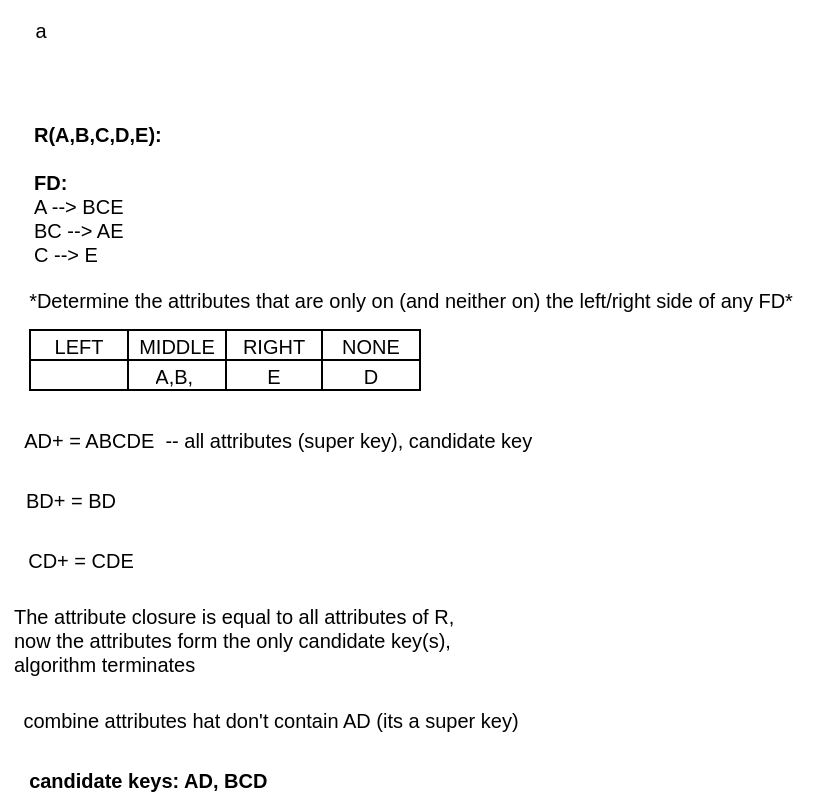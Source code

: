 <mxfile version="20.3.7" type="github">
  <diagram id="5FsEK9WS1CDFVUI4V21R" name="Page-1">
    <mxGraphModel dx="982" dy="534" grid="1" gridSize="10" guides="1" tooltips="1" connect="1" arrows="1" fold="1" page="1" pageScale="1" pageWidth="850" pageHeight="1100" math="0" shadow="0">
      <root>
        <mxCell id="0" />
        <mxCell id="1" parent="0" />
        <mxCell id="W_vkIJsy8VazSnW6N2xH-2" value="&lt;font style=&quot;font-size: 10px;&quot;&gt;a&lt;/font&gt;" style="text;html=1;align=center;verticalAlign=middle;resizable=0;points=[];autosize=1;strokeColor=none;fillColor=none;fontSize=10;" vertex="1" parent="1">
          <mxGeometry x="5" y="15" width="30" height="30" as="geometry" />
        </mxCell>
        <mxCell id="W_vkIJsy8VazSnW6N2xH-3" value="&lt;b style=&quot;font-size: 10px;&quot;&gt;R(A,B,C,D,E):&lt;/b&gt;&lt;br style=&quot;font-size: 10px;&quot;&gt;&lt;br style=&quot;font-size: 10px;&quot;&gt;&lt;b style=&quot;font-size: 10px;&quot;&gt;FD:&amp;nbsp;&lt;br style=&quot;font-size: 10px;&quot;&gt;&lt;/b&gt;A --&amp;gt; BCE&lt;br style=&quot;font-size: 10px;&quot;&gt;BC --&amp;gt; AE&lt;br style=&quot;font-size: 10px;&quot;&gt;C --&amp;gt; E" style="text;whiteSpace=wrap;html=1;fontSize=10;" vertex="1" parent="1">
          <mxGeometry x="15" y="70" width="100" height="40" as="geometry" />
        </mxCell>
        <mxCell id="W_vkIJsy8VazSnW6N2xH-8" value="" style="shape=table;html=1;whiteSpace=wrap;startSize=0;container=1;collapsible=0;childLayout=tableLayout;fontSize=10;" vertex="1" parent="1">
          <mxGeometry x="15" y="180" width="195" height="30" as="geometry" />
        </mxCell>
        <mxCell id="W_vkIJsy8VazSnW6N2xH-9" value="" style="shape=tableRow;horizontal=0;startSize=0;swimlaneHead=0;swimlaneBody=0;top=0;left=0;bottom=0;right=0;collapsible=0;dropTarget=0;fillColor=none;points=[[0,0.5],[1,0.5]];portConstraint=eastwest;fontSize=10;" vertex="1" parent="W_vkIJsy8VazSnW6N2xH-8">
          <mxGeometry width="195" height="15" as="geometry" />
        </mxCell>
        <mxCell id="W_vkIJsy8VazSnW6N2xH-10" value="LEFT" style="shape=partialRectangle;html=1;whiteSpace=wrap;connectable=0;fillColor=none;top=0;left=0;bottom=0;right=0;overflow=hidden;fontSize=10;" vertex="1" parent="W_vkIJsy8VazSnW6N2xH-9">
          <mxGeometry width="49" height="15" as="geometry">
            <mxRectangle width="49" height="15" as="alternateBounds" />
          </mxGeometry>
        </mxCell>
        <mxCell id="W_vkIJsy8VazSnW6N2xH-11" value="MIDDLE" style="shape=partialRectangle;html=1;whiteSpace=wrap;connectable=0;fillColor=none;top=0;left=0;bottom=0;right=0;overflow=hidden;fontSize=10;" vertex="1" parent="W_vkIJsy8VazSnW6N2xH-9">
          <mxGeometry x="49" width="49" height="15" as="geometry">
            <mxRectangle width="49" height="15" as="alternateBounds" />
          </mxGeometry>
        </mxCell>
        <mxCell id="W_vkIJsy8VazSnW6N2xH-12" value="RIGHT" style="shape=partialRectangle;html=1;whiteSpace=wrap;connectable=0;fillColor=none;top=0;left=0;bottom=0;right=0;overflow=hidden;fontSize=10;" vertex="1" parent="W_vkIJsy8VazSnW6N2xH-9">
          <mxGeometry x="98" width="48" height="15" as="geometry">
            <mxRectangle width="48" height="15" as="alternateBounds" />
          </mxGeometry>
        </mxCell>
        <mxCell id="W_vkIJsy8VazSnW6N2xH-22" value="NONE" style="shape=partialRectangle;html=1;whiteSpace=wrap;connectable=0;fillColor=none;top=0;left=0;bottom=0;right=0;overflow=hidden;fontSize=10;" vertex="1" parent="W_vkIJsy8VazSnW6N2xH-9">
          <mxGeometry x="146" width="49" height="15" as="geometry">
            <mxRectangle width="49" height="15" as="alternateBounds" />
          </mxGeometry>
        </mxCell>
        <mxCell id="W_vkIJsy8VazSnW6N2xH-13" value="" style="shape=tableRow;horizontal=0;startSize=0;swimlaneHead=0;swimlaneBody=0;top=0;left=0;bottom=0;right=0;collapsible=0;dropTarget=0;fillColor=none;points=[[0,0.5],[1,0.5]];portConstraint=eastwest;fontSize=10;" vertex="1" parent="W_vkIJsy8VazSnW6N2xH-8">
          <mxGeometry y="15" width="195" height="15" as="geometry" />
        </mxCell>
        <mxCell id="W_vkIJsy8VazSnW6N2xH-14" value="" style="shape=partialRectangle;html=1;whiteSpace=wrap;connectable=0;fillColor=none;top=0;left=0;bottom=0;right=0;overflow=hidden;fontSize=10;" vertex="1" parent="W_vkIJsy8VazSnW6N2xH-13">
          <mxGeometry width="49" height="15" as="geometry">
            <mxRectangle width="49" height="15" as="alternateBounds" />
          </mxGeometry>
        </mxCell>
        <mxCell id="W_vkIJsy8VazSnW6N2xH-15" value="A,B,&lt;span style=&quot;white-space: pre; font-size: 10px;&quot;&gt;	&lt;/span&gt;" style="shape=partialRectangle;html=1;whiteSpace=wrap;connectable=0;fillColor=none;top=0;left=0;bottom=0;right=0;overflow=hidden;fontSize=10;" vertex="1" parent="W_vkIJsy8VazSnW6N2xH-13">
          <mxGeometry x="49" width="49" height="15" as="geometry">
            <mxRectangle width="49" height="15" as="alternateBounds" />
          </mxGeometry>
        </mxCell>
        <mxCell id="W_vkIJsy8VazSnW6N2xH-16" value="E" style="shape=partialRectangle;html=1;whiteSpace=wrap;connectable=0;fillColor=none;top=0;left=0;bottom=0;right=0;overflow=hidden;fontSize=10;" vertex="1" parent="W_vkIJsy8VazSnW6N2xH-13">
          <mxGeometry x="98" width="48" height="15" as="geometry">
            <mxRectangle width="48" height="15" as="alternateBounds" />
          </mxGeometry>
        </mxCell>
        <mxCell id="W_vkIJsy8VazSnW6N2xH-23" value="D" style="shape=partialRectangle;html=1;whiteSpace=wrap;connectable=0;fillColor=none;top=0;left=0;bottom=0;right=0;overflow=hidden;fontSize=10;" vertex="1" parent="W_vkIJsy8VazSnW6N2xH-13">
          <mxGeometry x="146" width="49" height="15" as="geometry">
            <mxRectangle width="49" height="15" as="alternateBounds" />
          </mxGeometry>
        </mxCell>
        <mxCell id="W_vkIJsy8VazSnW6N2xH-25" value="AD+ = ABCDE&amp;nbsp; -- all attributes (super key), candidate key&amp;nbsp;" style="text;html=1;align=center;verticalAlign=middle;resizable=0;points=[];autosize=1;strokeColor=none;fillColor=none;fontSize=10;" vertex="1" parent="1">
          <mxGeometry y="220" width="280" height="30" as="geometry" />
        </mxCell>
        <mxCell id="W_vkIJsy8VazSnW6N2xH-26" value="BD+ = BD" style="text;html=1;align=center;verticalAlign=middle;resizable=0;points=[];autosize=1;strokeColor=none;fillColor=none;fontSize=10;" vertex="1" parent="1">
          <mxGeometry y="250" width="70" height="30" as="geometry" />
        </mxCell>
        <mxCell id="W_vkIJsy8VazSnW6N2xH-27" value="CD+ = CDE" style="text;html=1;align=center;verticalAlign=middle;resizable=0;points=[];autosize=1;strokeColor=none;fillColor=none;fontSize=10;" vertex="1" parent="1">
          <mxGeometry y="280" width="80" height="30" as="geometry" />
        </mxCell>
        <mxCell id="W_vkIJsy8VazSnW6N2xH-28" value="*Determine the attributes that are only on (and neither on) the left/right side of any FD*" style="text;html=1;align=center;verticalAlign=middle;resizable=0;points=[];autosize=1;strokeColor=none;fillColor=none;fontSize=10;" vertex="1" parent="1">
          <mxGeometry y="150" width="410" height="30" as="geometry" />
        </mxCell>
        <mxCell id="W_vkIJsy8VazSnW6N2xH-29" value="&lt;div style=&quot;font-size: 10px;&quot;&gt;The attribute closure is equal to all attributes of R,&amp;nbsp;&lt;/div&gt;&lt;div style=&quot;font-size: 10px;&quot;&gt;now the attributes form the only candidate key(s),&amp;nbsp;&lt;/div&gt;&lt;div style=&quot;font-size: 10px;&quot;&gt;algorithm terminates&lt;/div&gt;" style="text;html=1;align=left;verticalAlign=middle;resizable=0;points=[];autosize=1;strokeColor=none;fillColor=none;fontSize=10;" vertex="1" parent="1">
          <mxGeometry x="5" y="310" width="250" height="50" as="geometry" />
        </mxCell>
        <mxCell id="W_vkIJsy8VazSnW6N2xH-30" value="combine attributes hat don&#39;t contain AD (its a super key)" style="text;html=1;align=center;verticalAlign=middle;resizable=0;points=[];autosize=1;strokeColor=none;fillColor=none;fontSize=10;" vertex="1" parent="1">
          <mxGeometry y="360" width="270" height="30" as="geometry" />
        </mxCell>
        <mxCell id="W_vkIJsy8VazSnW6N2xH-31" value="&lt;b style=&quot;font-size: 10px;&quot;&gt;candidate keys: AD, BCD&amp;nbsp;&lt;/b&gt;" style="text;html=1;align=center;verticalAlign=middle;resizable=0;points=[];autosize=1;strokeColor=none;fillColor=none;fontSize=10;" vertex="1" parent="1">
          <mxGeometry y="390" width="150" height="30" as="geometry" />
        </mxCell>
      </root>
    </mxGraphModel>
  </diagram>
</mxfile>
